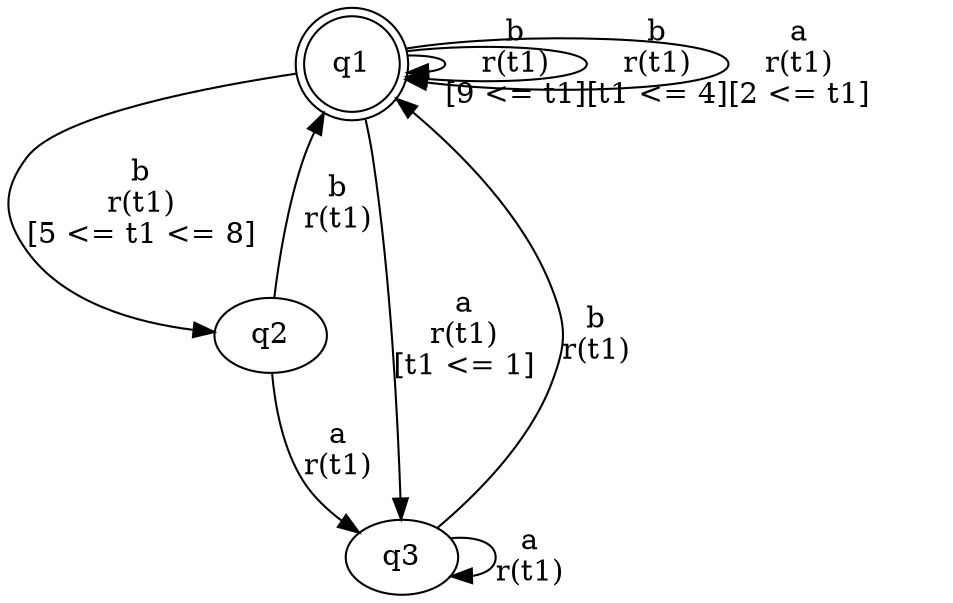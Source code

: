 digraph L {
	qq1[label=q1 shape=doublecircle]
	qq2[label=q2]
	qq3[label=q3]
	qq1 -> qq1[label="b\nr(t1)\n[9 <= t1]"]
	qq1 -> qq1[label="b\nr(t1)\n[t1 <= 4]"]
	qq1 -> qq2[label="b\nr(t1)\n[5 <= t1 <= 8]"]
	qq2 -> qq3[label="a\nr(t1)\n"]
	qq3 -> qq1[label="b\nr(t1)\n"]
	qq3 -> qq3[label="a\nr(t1)\n"]
	qq2 -> qq1[label="b\nr(t1)\n"]
	qq1 -> qq1[label="a\nr(t1)\n[2 <= t1]"]
	qq1 -> qq3[label="a\nr(t1)\n[t1 <= 1]"]
}
